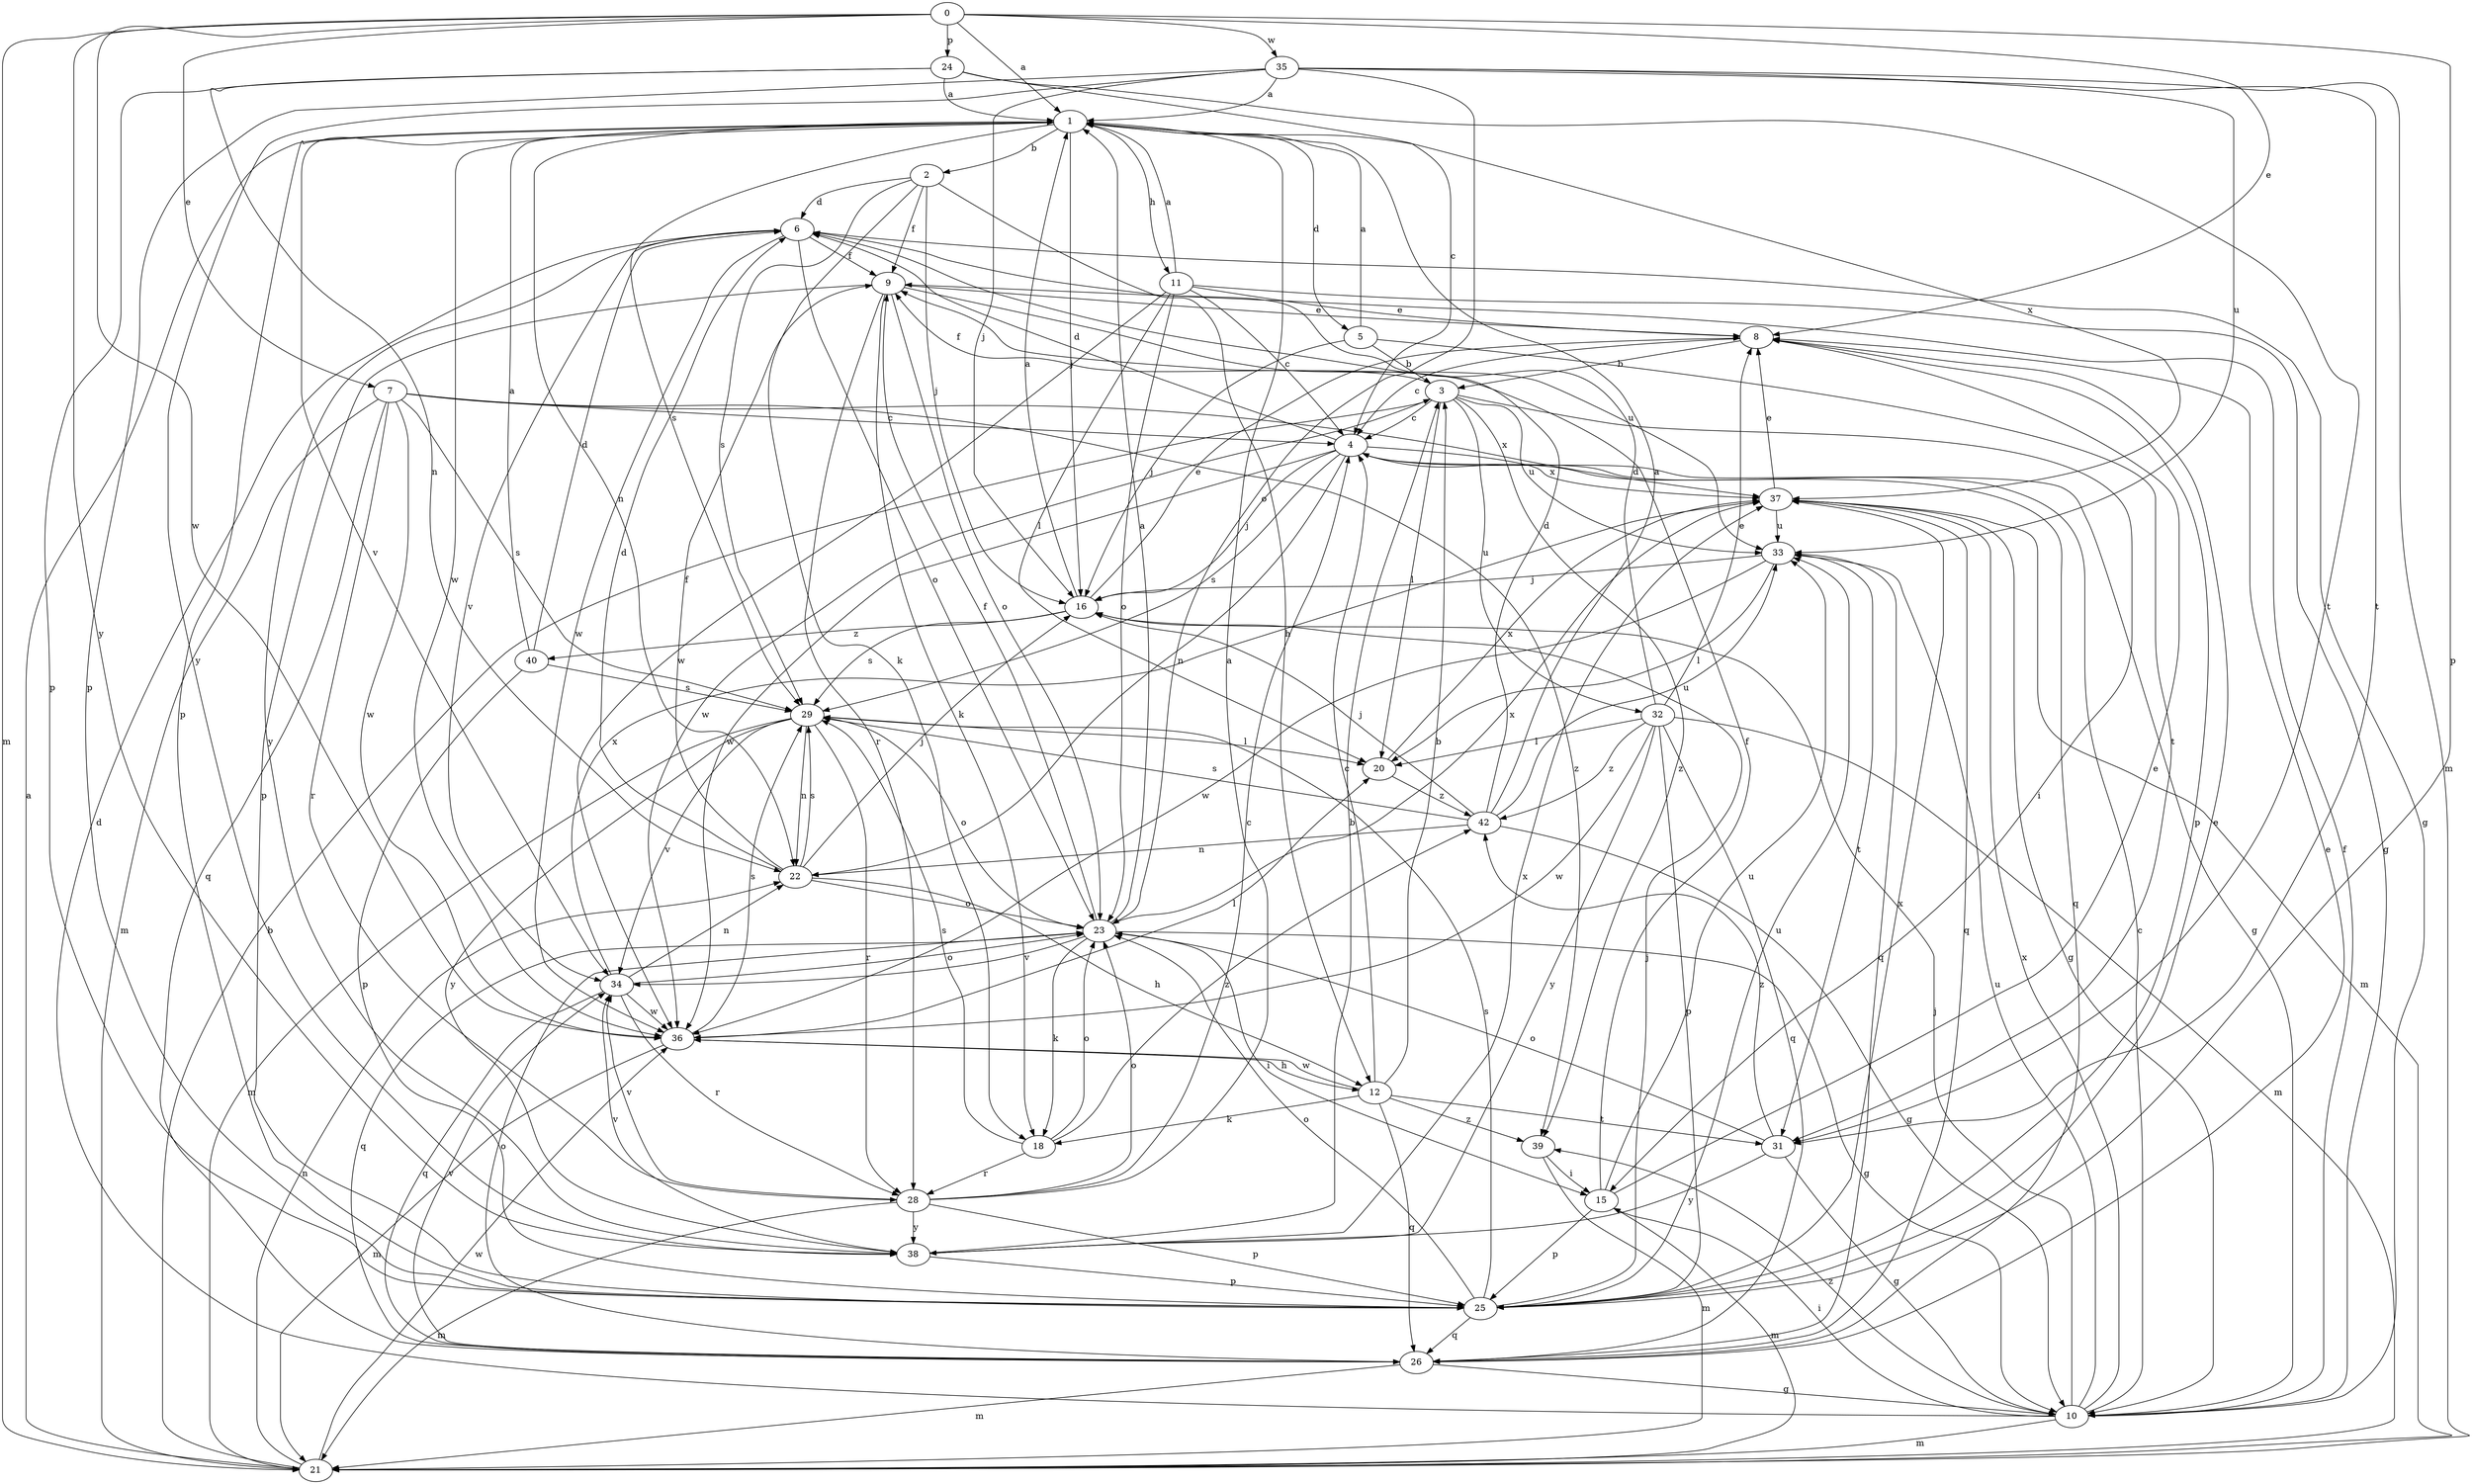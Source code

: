 strict digraph  {
0;
1;
2;
3;
4;
5;
6;
7;
8;
9;
10;
11;
12;
15;
16;
18;
20;
21;
22;
23;
24;
25;
26;
28;
29;
31;
32;
33;
34;
35;
36;
37;
38;
39;
40;
42;
0 -> 1  [label=a];
0 -> 7  [label=e];
0 -> 8  [label=e];
0 -> 21  [label=m];
0 -> 24  [label=p];
0 -> 25  [label=p];
0 -> 35  [label=w];
0 -> 36  [label=w];
0 -> 38  [label=y];
1 -> 2  [label=b];
1 -> 5  [label=d];
1 -> 11  [label=h];
1 -> 16  [label=j];
1 -> 22  [label=n];
1 -> 25  [label=p];
1 -> 29  [label=s];
1 -> 34  [label=v];
1 -> 36  [label=w];
1 -> 37  [label=x];
2 -> 6  [label=d];
2 -> 9  [label=f];
2 -> 12  [label=h];
2 -> 16  [label=j];
2 -> 18  [label=k];
2 -> 29  [label=s];
3 -> 4  [label=c];
3 -> 9  [label=f];
3 -> 15  [label=i];
3 -> 20  [label=l];
3 -> 32  [label=u];
3 -> 33  [label=u];
3 -> 36  [label=w];
3 -> 39  [label=z];
4 -> 6  [label=d];
4 -> 10  [label=g];
4 -> 16  [label=j];
4 -> 22  [label=n];
4 -> 26  [label=q];
4 -> 29  [label=s];
4 -> 36  [label=w];
4 -> 37  [label=x];
5 -> 1  [label=a];
5 -> 3  [label=b];
5 -> 16  [label=j];
5 -> 31  [label=t];
6 -> 9  [label=f];
6 -> 10  [label=g];
6 -> 23  [label=o];
6 -> 34  [label=v];
6 -> 36  [label=w];
6 -> 38  [label=y];
7 -> 4  [label=c];
7 -> 21  [label=m];
7 -> 26  [label=q];
7 -> 28  [label=r];
7 -> 29  [label=s];
7 -> 36  [label=w];
7 -> 37  [label=x];
7 -> 39  [label=z];
8 -> 3  [label=b];
8 -> 4  [label=c];
8 -> 25  [label=p];
9 -> 8  [label=e];
9 -> 18  [label=k];
9 -> 23  [label=o];
9 -> 25  [label=p];
9 -> 28  [label=r];
9 -> 33  [label=u];
10 -> 4  [label=c];
10 -> 6  [label=d];
10 -> 9  [label=f];
10 -> 15  [label=i];
10 -> 16  [label=j];
10 -> 21  [label=m];
10 -> 33  [label=u];
10 -> 37  [label=x];
10 -> 39  [label=z];
11 -> 1  [label=a];
11 -> 4  [label=c];
11 -> 8  [label=e];
11 -> 10  [label=g];
11 -> 20  [label=l];
11 -> 23  [label=o];
11 -> 36  [label=w];
12 -> 3  [label=b];
12 -> 4  [label=c];
12 -> 18  [label=k];
12 -> 26  [label=q];
12 -> 31  [label=t];
12 -> 36  [label=w];
12 -> 39  [label=z];
15 -> 8  [label=e];
15 -> 9  [label=f];
15 -> 21  [label=m];
15 -> 25  [label=p];
15 -> 33  [label=u];
16 -> 1  [label=a];
16 -> 8  [label=e];
16 -> 29  [label=s];
16 -> 40  [label=z];
18 -> 23  [label=o];
18 -> 28  [label=r];
18 -> 29  [label=s];
18 -> 42  [label=z];
20 -> 37  [label=x];
20 -> 42  [label=z];
21 -> 1  [label=a];
21 -> 3  [label=b];
21 -> 22  [label=n];
21 -> 36  [label=w];
22 -> 6  [label=d];
22 -> 9  [label=f];
22 -> 12  [label=h];
22 -> 16  [label=j];
22 -> 23  [label=o];
22 -> 29  [label=s];
23 -> 1  [label=a];
23 -> 9  [label=f];
23 -> 10  [label=g];
23 -> 15  [label=i];
23 -> 18  [label=k];
23 -> 26  [label=q];
23 -> 34  [label=v];
23 -> 37  [label=x];
24 -> 1  [label=a];
24 -> 4  [label=c];
24 -> 22  [label=n];
24 -> 25  [label=p];
24 -> 31  [label=t];
25 -> 8  [label=e];
25 -> 16  [label=j];
25 -> 23  [label=o];
25 -> 26  [label=q];
25 -> 29  [label=s];
25 -> 33  [label=u];
25 -> 37  [label=x];
26 -> 8  [label=e];
26 -> 10  [label=g];
26 -> 21  [label=m];
26 -> 23  [label=o];
26 -> 34  [label=v];
28 -> 1  [label=a];
28 -> 4  [label=c];
28 -> 21  [label=m];
28 -> 23  [label=o];
28 -> 25  [label=p];
28 -> 34  [label=v];
28 -> 38  [label=y];
29 -> 20  [label=l];
29 -> 21  [label=m];
29 -> 22  [label=n];
29 -> 23  [label=o];
29 -> 28  [label=r];
29 -> 34  [label=v];
29 -> 38  [label=y];
31 -> 10  [label=g];
31 -> 23  [label=o];
31 -> 38  [label=y];
31 -> 42  [label=z];
32 -> 6  [label=d];
32 -> 8  [label=e];
32 -> 20  [label=l];
32 -> 21  [label=m];
32 -> 25  [label=p];
32 -> 26  [label=q];
32 -> 36  [label=w];
32 -> 38  [label=y];
32 -> 42  [label=z];
33 -> 16  [label=j];
33 -> 20  [label=l];
33 -> 26  [label=q];
33 -> 31  [label=t];
33 -> 36  [label=w];
34 -> 22  [label=n];
34 -> 23  [label=o];
34 -> 26  [label=q];
34 -> 28  [label=r];
34 -> 36  [label=w];
34 -> 37  [label=x];
35 -> 1  [label=a];
35 -> 16  [label=j];
35 -> 21  [label=m];
35 -> 23  [label=o];
35 -> 25  [label=p];
35 -> 31  [label=t];
35 -> 33  [label=u];
35 -> 38  [label=y];
36 -> 12  [label=h];
36 -> 20  [label=l];
36 -> 21  [label=m];
36 -> 29  [label=s];
37 -> 8  [label=e];
37 -> 10  [label=g];
37 -> 21  [label=m];
37 -> 26  [label=q];
37 -> 33  [label=u];
38 -> 3  [label=b];
38 -> 25  [label=p];
38 -> 34  [label=v];
38 -> 37  [label=x];
39 -> 15  [label=i];
39 -> 21  [label=m];
40 -> 1  [label=a];
40 -> 6  [label=d];
40 -> 25  [label=p];
40 -> 29  [label=s];
42 -> 1  [label=a];
42 -> 6  [label=d];
42 -> 10  [label=g];
42 -> 16  [label=j];
42 -> 22  [label=n];
42 -> 29  [label=s];
42 -> 33  [label=u];
}
